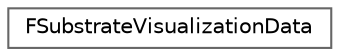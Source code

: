 digraph "Graphical Class Hierarchy"
{
 // INTERACTIVE_SVG=YES
 // LATEX_PDF_SIZE
  bgcolor="transparent";
  edge [fontname=Helvetica,fontsize=10,labelfontname=Helvetica,labelfontsize=10];
  node [fontname=Helvetica,fontsize=10,shape=box,height=0.2,width=0.4];
  rankdir="LR";
  Node0 [id="Node000000",label="FSubstrateVisualizationData",height=0.2,width=0.4,color="grey40", fillcolor="white", style="filled",URL="$d6/de2/classFSubstrateVisualizationData.html",tooltip=" "];
}
